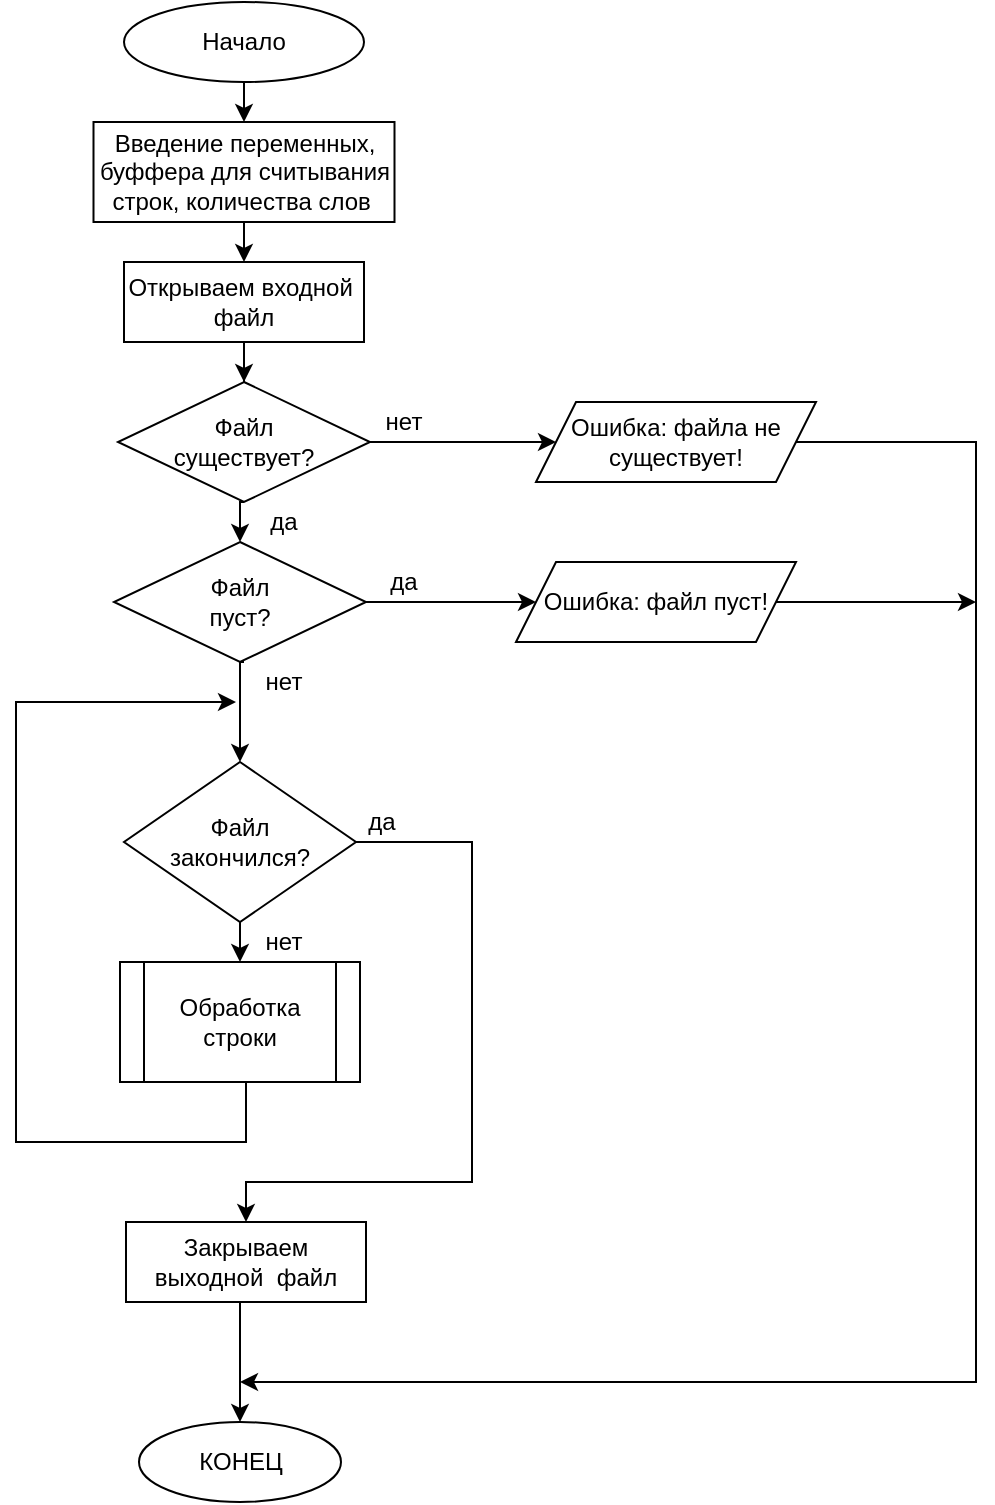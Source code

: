 <mxfile version="14.1.8" type="device" pages="2"><diagram name="main" id="TojQrIXp3vRV5lFjlUGr"><mxGraphModel dx="1086" dy="806" grid="1" gridSize="10" guides="1" tooltips="1" connect="1" arrows="1" fold="1" page="1" pageScale="1" pageWidth="827" pageHeight="1169" math="0" shadow="0"><root><mxCell id="gj3c511Pk65lwdwy2Vqb-0"/><mxCell id="gj3c511Pk65lwdwy2Vqb-1" parent="gj3c511Pk65lwdwy2Vqb-0"/><mxCell id="gj3c511Pk65lwdwy2Vqb-2" value="" style="edgeStyle=orthogonalEdgeStyle;rounded=0;orthogonalLoop=1;jettySize=auto;html=1;" parent="gj3c511Pk65lwdwy2Vqb-1" source="gj3c511Pk65lwdwy2Vqb-3" target="gj3c511Pk65lwdwy2Vqb-5" edge="1"><mxGeometry relative="1" as="geometry"/></mxCell><mxCell id="gj3c511Pk65lwdwy2Vqb-3" value="Начало" style="ellipse;whiteSpace=wrap;html=1;" parent="gj3c511Pk65lwdwy2Vqb-1" vertex="1"><mxGeometry x="314.0" y="10.0" width="120" height="40" as="geometry"/></mxCell><mxCell id="AyFr05b_wME7yi1VGldg-0" style="edgeStyle=orthogonalEdgeStyle;rounded=0;orthogonalLoop=1;jettySize=auto;html=1;exitX=0.5;exitY=1;exitDx=0;exitDy=0;entryX=0.5;entryY=0;entryDx=0;entryDy=0;" parent="gj3c511Pk65lwdwy2Vqb-1" source="gj3c511Pk65lwdwy2Vqb-5" target="gj3c511Pk65lwdwy2Vqb-25" edge="1"><mxGeometry relative="1" as="geometry"/></mxCell><mxCell id="gj3c511Pk65lwdwy2Vqb-5" value="Введение переменных, буффера для считывания строк, количества слов&amp;nbsp;" style="whiteSpace=wrap;html=1;" parent="gj3c511Pk65lwdwy2Vqb-1" vertex="1"><mxGeometry x="298.75" y="70" width="150.5" height="50" as="geometry"/></mxCell><mxCell id="AyFr05b_wME7yi1VGldg-13" style="edgeStyle=orthogonalEdgeStyle;rounded=0;orthogonalLoop=1;jettySize=auto;html=1;exitX=0.5;exitY=1;exitDx=0;exitDy=0;" parent="gj3c511Pk65lwdwy2Vqb-1" source="gj3c511Pk65lwdwy2Vqb-25" target="AyFr05b_wME7yi1VGldg-2" edge="1"><mxGeometry relative="1" as="geometry"/></mxCell><mxCell id="gj3c511Pk65lwdwy2Vqb-25" value="&lt;span style=&quot;background-color: rgb(255 , 255 , 255)&quot;&gt;&lt;span style=&quot;color: rgb(0 , 0 , 0) ; font-family: &amp;#34;helvetica&amp;#34; ; font-size: 12px ; font-style: normal ; font-weight: 400 ; letter-spacing: normal ; text-align: center ; text-indent: 0px ; text-transform: none ; word-spacing: 0px ; display: inline ; float: none&quot;&gt;Открываем входной&amp;nbsp; файл&lt;/span&gt;&lt;br&gt;&lt;/span&gt;" style="rounded=0;whiteSpace=wrap;html=1;" parent="gj3c511Pk65lwdwy2Vqb-1" vertex="1"><mxGeometry x="314" y="140" width="120" height="40" as="geometry"/></mxCell><mxCell id="AyFr05b_wME7yi1VGldg-9" style="edgeStyle=orthogonalEdgeStyle;rounded=0;orthogonalLoop=1;jettySize=auto;html=1;exitX=1;exitY=0.5;exitDx=0;exitDy=0;" parent="gj3c511Pk65lwdwy2Vqb-1" source="AyFr05b_wME7yi1VGldg-2" target="AyFr05b_wME7yi1VGldg-3" edge="1"><mxGeometry relative="1" as="geometry"/></mxCell><mxCell id="AyFr05b_wME7yi1VGldg-14" style="edgeStyle=orthogonalEdgeStyle;rounded=0;orthogonalLoop=1;jettySize=auto;html=1;exitX=0.5;exitY=1;exitDx=0;exitDy=0;entryX=0.5;entryY=0;entryDx=0;entryDy=0;" parent="gj3c511Pk65lwdwy2Vqb-1" source="AyFr05b_wME7yi1VGldg-2" target="AyFr05b_wME7yi1VGldg-5" edge="1"><mxGeometry relative="1" as="geometry"/></mxCell><mxCell id="AyFr05b_wME7yi1VGldg-2" value="Файл &lt;br&gt;существует?" style="rhombus;whiteSpace=wrap;html=1;" parent="gj3c511Pk65lwdwy2Vqb-1" vertex="1"><mxGeometry x="311" y="200" width="126" height="60" as="geometry"/></mxCell><mxCell id="AyFr05b_wME7yi1VGldg-28" style="edgeStyle=orthogonalEdgeStyle;rounded=0;orthogonalLoop=1;jettySize=auto;html=1;exitX=1;exitY=0.5;exitDx=0;exitDy=0;" parent="gj3c511Pk65lwdwy2Vqb-1" source="AyFr05b_wME7yi1VGldg-3" edge="1"><mxGeometry relative="1" as="geometry"><Array as="points"><mxPoint x="740" y="230"/><mxPoint x="740" y="700"/></Array><mxPoint x="372" y="700" as="targetPoint"/></mxGeometry></mxCell><mxCell id="AyFr05b_wME7yi1VGldg-3" value="Ошибка: файла не существует!" style="shape=parallelogram;perimeter=parallelogramPerimeter;whiteSpace=wrap;html=1;fixedSize=1;" parent="gj3c511Pk65lwdwy2Vqb-1" vertex="1"><mxGeometry x="520" y="210" width="140" height="40" as="geometry"/></mxCell><mxCell id="AyFr05b_wME7yi1VGldg-7" style="edgeStyle=orthogonalEdgeStyle;rounded=0;orthogonalLoop=1;jettySize=auto;html=1;exitX=1;exitY=0.5;exitDx=0;exitDy=0;entryX=0;entryY=0.5;entryDx=0;entryDy=0;" parent="gj3c511Pk65lwdwy2Vqb-1" source="AyFr05b_wME7yi1VGldg-5" target="AyFr05b_wME7yi1VGldg-6" edge="1"><mxGeometry relative="1" as="geometry"/></mxCell><mxCell id="AyFr05b_wME7yi1VGldg-5" value="Файл &lt;br&gt;пуст?" style="rhombus;whiteSpace=wrap;html=1;" parent="gj3c511Pk65lwdwy2Vqb-1" vertex="1"><mxGeometry x="309" y="280" width="126" height="60" as="geometry"/></mxCell><mxCell id="AyFr05b_wME7yi1VGldg-6" value="Ошибка: файл пуст!" style="shape=parallelogram;perimeter=parallelogramPerimeter;whiteSpace=wrap;html=1;fixedSize=1;" parent="gj3c511Pk65lwdwy2Vqb-1" vertex="1"><mxGeometry x="510" y="290" width="140" height="40" as="geometry"/></mxCell><mxCell id="AyFr05b_wME7yi1VGldg-8" value="да" style="text;html=1;strokeColor=none;fillColor=none;align=center;verticalAlign=middle;whiteSpace=wrap;rounded=0;" parent="gj3c511Pk65lwdwy2Vqb-1" vertex="1"><mxGeometry x="434" y="290" width="40" height="20" as="geometry"/></mxCell><mxCell id="AyFr05b_wME7yi1VGldg-12" value="нет" style="text;html=1;strokeColor=none;fillColor=none;align=center;verticalAlign=middle;whiteSpace=wrap;rounded=0;" parent="gj3c511Pk65lwdwy2Vqb-1" vertex="1"><mxGeometry x="434" y="210" width="40" height="20" as="geometry"/></mxCell><mxCell id="AyFr05b_wME7yi1VGldg-18" style="edgeStyle=orthogonalEdgeStyle;rounded=0;orthogonalLoop=1;jettySize=auto;html=1;exitX=0.5;exitY=1;exitDx=0;exitDy=0;entryX=0.5;entryY=0;entryDx=0;entryDy=0;" parent="gj3c511Pk65lwdwy2Vqb-1" source="AyFr05b_wME7yi1VGldg-16" target="AyFr05b_wME7yi1VGldg-17" edge="1"><mxGeometry relative="1" as="geometry"><Array as="points"><mxPoint x="372" y="660"/></Array></mxGeometry></mxCell><mxCell id="AyFr05b_wME7yi1VGldg-16" value="&lt;span style=&quot;background-color: rgb(255 , 255 , 255)&quot;&gt;&lt;span style=&quot;color: rgb(0 , 0 , 0) ; font-family: &amp;#34;helvetica&amp;#34; ; font-size: 12px ; font-style: normal ; font-weight: 400 ; letter-spacing: normal ; text-align: center ; text-indent: 0px ; text-transform: none ; word-spacing: 0px ; display: inline ; float: none&quot;&gt;Закрываем выходной&amp;nbsp; файл&lt;/span&gt;&lt;br&gt;&lt;/span&gt;" style="rounded=0;whiteSpace=wrap;html=1;" parent="gj3c511Pk65lwdwy2Vqb-1" vertex="1"><mxGeometry x="315" y="620" width="120" height="40" as="geometry"/></mxCell><mxCell id="AyFr05b_wME7yi1VGldg-17" value="КОНЕЦ" style="ellipse;whiteSpace=wrap;html=1;" parent="gj3c511Pk65lwdwy2Vqb-1" vertex="1"><mxGeometry x="321.5" y="720" width="101" height="40" as="geometry"/></mxCell><mxCell id="AyFr05b_wME7yi1VGldg-43" style="edgeStyle=orthogonalEdgeStyle;rounded=0;orthogonalLoop=1;jettySize=auto;html=1;exitX=0;exitY=0;exitDx=0;exitDy=0;entryX=0.5;entryY=0;entryDx=0;entryDy=0;" parent="gj3c511Pk65lwdwy2Vqb-1" source="AyFr05b_wME7yi1VGldg-30" target="AyFr05b_wME7yi1VGldg-23" edge="1"><mxGeometry relative="1" as="geometry"><mxPoint x="372" y="450" as="sourcePoint"/><Array as="points"><mxPoint x="372" y="340"/></Array></mxGeometry></mxCell><mxCell id="AyFr05b_wME7yi1VGldg-24" style="edgeStyle=orthogonalEdgeStyle;rounded=0;orthogonalLoop=1;jettySize=auto;html=1;exitX=1;exitY=0.5;exitDx=0;exitDy=0;" parent="gj3c511Pk65lwdwy2Vqb-1" source="AyFr05b_wME7yi1VGldg-23" target="AyFr05b_wME7yi1VGldg-16" edge="1"><mxGeometry relative="1" as="geometry"><Array as="points"><mxPoint x="488" y="430"/><mxPoint x="488" y="600"/><mxPoint x="375" y="600"/></Array></mxGeometry></mxCell><mxCell id="AyFr05b_wME7yi1VGldg-32" style="edgeStyle=orthogonalEdgeStyle;rounded=0;orthogonalLoop=1;jettySize=auto;html=1;exitX=0.5;exitY=1;exitDx=0;exitDy=0;entryX=0.5;entryY=0;entryDx=0;entryDy=0;" parent="gj3c511Pk65lwdwy2Vqb-1" source="AyFr05b_wME7yi1VGldg-23" target="AyFr05b_wME7yi1VGldg-31" edge="1"><mxGeometry relative="1" as="geometry"/></mxCell><mxCell id="AyFr05b_wME7yi1VGldg-23" value="Файл &lt;br&gt;закончился?" style="rhombus;whiteSpace=wrap;html=1;" parent="gj3c511Pk65lwdwy2Vqb-1" vertex="1"><mxGeometry x="314" y="390" width="116" height="80" as="geometry"/></mxCell><mxCell id="AyFr05b_wME7yi1VGldg-25" value="да" style="text;html=1;strokeColor=none;fillColor=none;align=center;verticalAlign=middle;whiteSpace=wrap;rounded=0;" parent="gj3c511Pk65lwdwy2Vqb-1" vertex="1"><mxGeometry x="422.5" y="410" width="40" height="20" as="geometry"/></mxCell><mxCell id="AyFr05b_wME7yi1VGldg-29" value="да" style="text;html=1;strokeColor=none;fillColor=none;align=center;verticalAlign=middle;whiteSpace=wrap;rounded=0;" parent="gj3c511Pk65lwdwy2Vqb-1" vertex="1"><mxGeometry x="374" y="260" width="40" height="20" as="geometry"/></mxCell><mxCell id="AyFr05b_wME7yi1VGldg-30" value="нет" style="text;html=1;strokeColor=none;fillColor=none;align=center;verticalAlign=middle;whiteSpace=wrap;rounded=0;" parent="gj3c511Pk65lwdwy2Vqb-1" vertex="1"><mxGeometry x="374" y="340" width="40" height="20" as="geometry"/></mxCell><mxCell id="AyFr05b_wME7yi1VGldg-45" style="edgeStyle=orthogonalEdgeStyle;rounded=0;orthogonalLoop=1;jettySize=auto;html=1;exitX=0.5;exitY=1;exitDx=0;exitDy=0;" parent="gj3c511Pk65lwdwy2Vqb-1" source="AyFr05b_wME7yi1VGldg-31" edge="1"><mxGeometry relative="1" as="geometry"><mxPoint x="370" y="360.0" as="targetPoint"/><Array as="points"><mxPoint x="375" y="550"/><mxPoint x="375" y="580"/><mxPoint x="260" y="580"/><mxPoint x="260" y="360"/></Array></mxGeometry></mxCell><mxCell id="AyFr05b_wME7yi1VGldg-31" value="Обработка строки" style="shape=process;whiteSpace=wrap;html=1;backgroundOutline=1;" parent="gj3c511Pk65lwdwy2Vqb-1" vertex="1"><mxGeometry x="312" y="490" width="120" height="60" as="geometry"/></mxCell><mxCell id="AyFr05b_wME7yi1VGldg-46" value="нет" style="text;html=1;strokeColor=none;fillColor=none;align=center;verticalAlign=middle;whiteSpace=wrap;rounded=0;" parent="gj3c511Pk65lwdwy2Vqb-1" vertex="1"><mxGeometry x="374" y="470" width="40" height="20" as="geometry"/></mxCell><mxCell id="m4s1JOgLhNIgDx1NjRPS-1" value="" style="endArrow=classic;html=1;exitX=1;exitY=0.5;exitDx=0;exitDy=0;" parent="gj3c511Pk65lwdwy2Vqb-1" source="AyFr05b_wME7yi1VGldg-6" edge="1"><mxGeometry width="50" height="50" relative="1" as="geometry"><mxPoint x="640" y="410" as="sourcePoint"/><mxPoint x="740" y="310" as="targetPoint"/></mxGeometry></mxCell></root></mxGraphModel></diagram><diagram id="cHCL5QCw_2aiqQ0FTY4S" name="NewTreatmentString"><mxGraphModel dx="1673" dy="967" grid="1" gridSize="10" guides="1" tooltips="1" connect="1" arrows="1" fold="1" page="1" pageScale="1" pageWidth="827" pageHeight="1169" math="0" shadow="0"><root><mxCell id="ZlcZ-FUN9RJmwU1JFqFg-0"/><mxCell id="ZlcZ-FUN9RJmwU1JFqFg-1" parent="ZlcZ-FUN9RJmwU1JFqFg-0"/><mxCell id="466UEfvl7Um3sBjPy9mq-4" style="edgeStyle=orthogonalEdgeStyle;rounded=0;orthogonalLoop=1;jettySize=auto;html=1;exitX=0.5;exitY=1;exitDx=0;exitDy=0;entryX=0.5;entryY=0;entryDx=0;entryDy=0;" parent="ZlcZ-FUN9RJmwU1JFqFg-1" source="466UEfvl7Um3sBjPy9mq-0" target="466UEfvl7Um3sBjPy9mq-3" edge="1"><mxGeometry relative="1" as="geometry"/></mxCell><mxCell id="466UEfvl7Um3sBjPy9mq-0" value="Открываем выходной поток" style="rounded=0;whiteSpace=wrap;html=1;" parent="ZlcZ-FUN9RJmwU1JFqFg-1" vertex="1"><mxGeometry x="354.0" y="64.0" width="120" height="40" as="geometry"/></mxCell><mxCell id="466UEfvl7Um3sBjPy9mq-1" style="edgeStyle=orthogonalEdgeStyle;rounded=0;orthogonalLoop=1;jettySize=auto;html=1;exitX=0.5;exitY=1;exitDx=0;exitDy=0;entryX=0.5;entryY=0;entryDx=0;entryDy=0;" parent="ZlcZ-FUN9RJmwU1JFqFg-1" source="466UEfvl7Um3sBjPy9mq-2" target="466UEfvl7Um3sBjPy9mq-0" edge="1"><mxGeometry relative="1" as="geometry"><mxPoint x="414.0" y="104.0" as="sourcePoint"/></mxGeometry></mxCell><mxCell id="466UEfvl7Um3sBjPy9mq-2" value="НАЧАЛО" style="ellipse;whiteSpace=wrap;html=1;" parent="ZlcZ-FUN9RJmwU1JFqFg-1" vertex="1"><mxGeometry x="354.0" y="14.0" width="120" height="30" as="geometry"/></mxCell><mxCell id="466UEfvl7Um3sBjPy9mq-7" style="edgeStyle=orthogonalEdgeStyle;rounded=0;orthogonalLoop=1;jettySize=auto;html=1;exitX=0.5;exitY=1;exitDx=0;exitDy=0;entryX=0.5;entryY=0;entryDx=0;entryDy=0;" parent="ZlcZ-FUN9RJmwU1JFqFg-1" source="466UEfvl7Um3sBjPy9mq-3" target="466UEfvl7Um3sBjPy9mq-6" edge="1"><mxGeometry relative="1" as="geometry"/></mxCell><mxCell id="466UEfvl7Um3sBjPy9mq-3" value="Объявление разделителей лексем, буферной строки для лексем, флага записи пробела" style="rounded=0;whiteSpace=wrap;html=1;" parent="ZlcZ-FUN9RJmwU1JFqFg-1" vertex="1"><mxGeometry x="334" y="130" width="160" height="60" as="geometry"/></mxCell><mxCell id="466UEfvl7Um3sBjPy9mq-9" style="edgeStyle=orthogonalEdgeStyle;rounded=0;orthogonalLoop=1;jettySize=auto;html=1;exitX=0.5;exitY=1;exitDx=0;exitDy=0;entryX=0.5;entryY=0;entryDx=0;entryDy=0;" parent="ZlcZ-FUN9RJmwU1JFqFg-1" source="466UEfvl7Um3sBjPy9mq-6" target="466UEfvl7Um3sBjPy9mq-8" edge="1"><mxGeometry relative="1" as="geometry"/></mxCell><mxCell id="466UEfvl7Um3sBjPy9mq-6" value="Выделяем первое слово" style="shape=process;whiteSpace=wrap;html=1;backgroundOutline=1;" parent="ZlcZ-FUN9RJmwU1JFqFg-1" vertex="1"><mxGeometry x="348" y="210" width="126" height="60" as="geometry"/></mxCell><mxCell id="9QTL5471yRviNj4kvOCb-42" style="edgeStyle=orthogonalEdgeStyle;rounded=0;orthogonalLoop=1;jettySize=auto;html=1;exitX=0.5;exitY=1;exitDx=0;exitDy=0;strokeColor=#000000;" parent="ZlcZ-FUN9RJmwU1JFqFg-1" source="466UEfvl7Um3sBjPy9mq-8" target="466UEfvl7Um3sBjPy9mq-10" edge="1"><mxGeometry relative="1" as="geometry"/></mxCell><mxCell id="9QTL5471yRviNj4kvOCb-45" style="edgeStyle=orthogonalEdgeStyle;rounded=0;orthogonalLoop=1;jettySize=auto;html=1;exitX=1;exitY=0.5;exitDx=0;exitDy=0;entryX=0;entryY=0.5;entryDx=0;entryDy=0;strokeColor=#000000;" parent="ZlcZ-FUN9RJmwU1JFqFg-1" source="466UEfvl7Um3sBjPy9mq-8" target="9QTL5471yRviNj4kvOCb-44" edge="1"><mxGeometry relative="1" as="geometry"/></mxCell><mxCell id="466UEfvl7Um3sBjPy9mq-8" value="Еще слова существуют?" style="rhombus;whiteSpace=wrap;html=1;" parent="ZlcZ-FUN9RJmwU1JFqFg-1" vertex="1"><mxGeometry x="358" y="290" width="106" height="100" as="geometry"/></mxCell><mxCell id="9QTL5471yRviNj4kvOCb-2" style="edgeStyle=orthogonalEdgeStyle;rounded=0;orthogonalLoop=1;jettySize=auto;html=1;exitX=1;exitY=0.5;exitDx=0;exitDy=0;entryX=0.5;entryY=0;entryDx=0;entryDy=0;" parent="ZlcZ-FUN9RJmwU1JFqFg-1" source="466UEfvl7Um3sBjPy9mq-10" target="9QTL5471yRviNj4kvOCb-0" edge="1"><mxGeometry relative="1" as="geometry"/></mxCell><mxCell id="9QTL5471yRviNj4kvOCb-3" style="edgeStyle=orthogonalEdgeStyle;rounded=0;orthogonalLoop=1;jettySize=auto;html=1;exitX=0;exitY=0.5;exitDx=0;exitDy=0;entryX=0.5;entryY=0;entryDx=0;entryDy=0;" parent="ZlcZ-FUN9RJmwU1JFqFg-1" source="466UEfvl7Um3sBjPy9mq-10" target="466UEfvl7Um3sBjPy9mq-12" edge="1"><mxGeometry relative="1" as="geometry"/></mxCell><mxCell id="466UEfvl7Um3sBjPy9mq-10" value="Слово по &lt;br&gt;порядку &lt;br&gt;четное?" style="rhombus;whiteSpace=wrap;html=1;" parent="ZlcZ-FUN9RJmwU1JFqFg-1" vertex="1"><mxGeometry x="356.5" y="410" width="109" height="80" as="geometry"/></mxCell><mxCell id="9QTL5471yRviNj4kvOCb-35" style="edgeStyle=orthogonalEdgeStyle;rounded=0;orthogonalLoop=1;jettySize=auto;html=1;exitX=1;exitY=0.5;exitDx=0;exitDy=0;strokeColor=#FF0000;" parent="ZlcZ-FUN9RJmwU1JFqFg-1" source="466UEfvl7Um3sBjPy9mq-12" edge="1"><mxGeometry relative="1" as="geometry"><mxPoint x="373" y="650" as="targetPoint"/></mxGeometry></mxCell><mxCell id="466UEfvl7Um3sBjPy9mq-12" value="Записываем слово в выходной файл" style="shape=parallelogram;perimeter=parallelogramPerimeter;whiteSpace=wrap;html=1;fixedSize=1;" parent="ZlcZ-FUN9RJmwU1JFqFg-1" vertex="1"><mxGeometry x="110" y="620" width="150" height="60" as="geometry"/></mxCell><mxCell id="9QTL5471yRviNj4kvOCb-14" style="edgeStyle=orthogonalEdgeStyle;rounded=0;orthogonalLoop=1;jettySize=auto;html=1;exitX=0.5;exitY=1;exitDx=0;exitDy=0;" parent="ZlcZ-FUN9RJmwU1JFqFg-1" source="9QTL5471yRviNj4kvOCb-0" target="9QTL5471yRviNj4kvOCb-5" edge="1"><mxGeometry relative="1" as="geometry"/></mxCell><mxCell id="9QTL5471yRviNj4kvOCb-20" style="edgeStyle=orthogonalEdgeStyle;rounded=0;orthogonalLoop=1;jettySize=auto;html=1;exitX=1;exitY=0.5;exitDx=0;exitDy=0;entryX=0.5;entryY=0;entryDx=0;entryDy=0;" parent="ZlcZ-FUN9RJmwU1JFqFg-1" source="9QTL5471yRviNj4kvOCb-0" target="9QTL5471yRviNj4kvOCb-19" edge="1"><mxGeometry relative="1" as="geometry"><Array as="points"><mxPoint x="373" y="525"/></Array></mxGeometry></mxCell><mxCell id="9QTL5471yRviNj4kvOCb-0" value="Первая&lt;br&gt;&amp;nbsp;буква слова нижнего регистра?" style="rhombus;whiteSpace=wrap;html=1;" parent="ZlcZ-FUN9RJmwU1JFqFg-1" vertex="1"><mxGeometry x="520" y="480" width="130" height="90" as="geometry"/></mxCell><mxCell id="9QTL5471yRviNj4kvOCb-10" style="edgeStyle=orthogonalEdgeStyle;rounded=0;orthogonalLoop=1;jettySize=auto;html=1;exitX=0.5;exitY=1;exitDx=0;exitDy=0;" parent="ZlcZ-FUN9RJmwU1JFqFg-1" source="9QTL5471yRviNj4kvOCb-5" target="9QTL5471yRviNj4kvOCb-8" edge="1"><mxGeometry relative="1" as="geometry"/></mxCell><mxCell id="9QTL5471yRviNj4kvOCb-34" style="edgeStyle=orthogonalEdgeStyle;rounded=0;orthogonalLoop=1;jettySize=auto;html=1;exitX=0;exitY=0.5;exitDx=0;exitDy=0;strokeColor=#FF0000;" parent="ZlcZ-FUN9RJmwU1JFqFg-1" source="9QTL5471yRviNj4kvOCb-5" edge="1"><mxGeometry relative="1" as="geometry"><mxPoint x="373" y="650" as="targetPoint"/></mxGeometry></mxCell><mxCell id="9QTL5471yRviNj4kvOCb-5" value="Строка закончилась?" style="rhombus;whiteSpace=wrap;html=1;" parent="ZlcZ-FUN9RJmwU1JFqFg-1" vertex="1"><mxGeometry x="525" y="610" width="120" height="80" as="geometry"/></mxCell><mxCell id="9QTL5471yRviNj4kvOCb-13" style="edgeStyle=orthogonalEdgeStyle;rounded=0;orthogonalLoop=1;jettySize=auto;html=1;exitX=0.5;exitY=1;exitDx=0;exitDy=0;entryX=0.5;entryY=0;entryDx=0;entryDy=0;" parent="ZlcZ-FUN9RJmwU1JFqFg-1" source="9QTL5471yRviNj4kvOCb-8" target="9QTL5471yRviNj4kvOCb-12" edge="1"><mxGeometry relative="1" as="geometry"/></mxCell><mxCell id="9QTL5471yRviNj4kvOCb-8" value="Меняем регистр буквы" style="rounded=0;whiteSpace=wrap;html=1;" parent="ZlcZ-FUN9RJmwU1JFqFg-1" vertex="1"><mxGeometry x="525" y="710" width="120" height="40" as="geometry"/></mxCell><mxCell id="9QTL5471yRviNj4kvOCb-11" value="нет" style="text;html=1;strokeColor=none;fillColor=none;align=center;verticalAlign=middle;whiteSpace=wrap;rounded=0;" parent="ZlcZ-FUN9RJmwU1JFqFg-1" vertex="1"><mxGeometry x="590" y="680" width="40" height="20" as="geometry"/></mxCell><mxCell id="9QTL5471yRviNj4kvOCb-15" style="edgeStyle=orthogonalEdgeStyle;rounded=0;orthogonalLoop=1;jettySize=auto;html=1;exitX=0.5;exitY=1;exitDx=0;exitDy=0;" parent="ZlcZ-FUN9RJmwU1JFqFg-1" source="9QTL5471yRviNj4kvOCb-12" edge="1"><mxGeometry relative="1" as="geometry"><mxPoint x="585.588" y="580" as="targetPoint"/><Array as="points"><mxPoint x="585" y="870"/><mxPoint x="710" y="870"/><mxPoint x="710" y="580"/></Array></mxGeometry></mxCell><mxCell id="9QTL5471yRviNj4kvOCb-12" value="Записываем &lt;br&gt;букву в &lt;br&gt;выходной файл" style="shape=parallelogram;perimeter=parallelogramPerimeter;whiteSpace=wrap;html=1;fixedSize=1;" parent="ZlcZ-FUN9RJmwU1JFqFg-1" vertex="1"><mxGeometry x="525" y="770" width="120" height="60" as="geometry"/></mxCell><mxCell id="9QTL5471yRviNj4kvOCb-16" value="да" style="text;html=1;strokeColor=none;fillColor=none;align=center;verticalAlign=middle;whiteSpace=wrap;rounded=0;" parent="ZlcZ-FUN9RJmwU1JFqFg-1" vertex="1"><mxGeometry x="590" y="575" width="40" height="20" as="geometry"/></mxCell><mxCell id="9QTL5471yRviNj4kvOCb-17" value="нет" style="text;html=1;strokeColor=none;fillColor=none;align=center;verticalAlign=middle;whiteSpace=wrap;rounded=0;" parent="ZlcZ-FUN9RJmwU1JFqFg-1" vertex="1"><mxGeometry x="466" y="430" width="40" height="20" as="geometry"/></mxCell><mxCell id="9QTL5471yRviNj4kvOCb-18" value="да" style="text;html=1;strokeColor=none;fillColor=none;align=center;verticalAlign=middle;whiteSpace=wrap;rounded=0;" parent="ZlcZ-FUN9RJmwU1JFqFg-1" vertex="1"><mxGeometry x="308" y="430" width="40" height="20" as="geometry"/></mxCell><mxCell id="9QTL5471yRviNj4kvOCb-26" style="edgeStyle=orthogonalEdgeStyle;rounded=0;orthogonalLoop=1;jettySize=auto;html=1;exitX=0.5;exitY=1;exitDx=0;exitDy=0;strokeColor=#FF0000;" parent="ZlcZ-FUN9RJmwU1JFqFg-1" source="9QTL5471yRviNj4kvOCb-19" target="9QTL5471yRviNj4kvOCb-24" edge="1"><mxGeometry relative="1" as="geometry"/></mxCell><mxCell id="9QTL5471yRviNj4kvOCb-19" value="Опускаем флаг, отвечающий за запись пробела после слова" style="rounded=0;whiteSpace=wrap;html=1;" parent="ZlcZ-FUN9RJmwU1JFqFg-1" vertex="1"><mxGeometry x="313" y="550" width="120" height="60" as="geometry"/></mxCell><mxCell id="9QTL5471yRviNj4kvOCb-21" value="нет" style="text;html=1;strokeColor=none;fillColor=none;align=center;verticalAlign=middle;whiteSpace=wrap;rounded=0;" parent="ZlcZ-FUN9RJmwU1JFqFg-1" vertex="1"><mxGeometry x="480" y="500" width="40" height="20" as="geometry"/></mxCell><mxCell id="9QTL5471yRviNj4kvOCb-36" style="edgeStyle=orthogonalEdgeStyle;rounded=0;orthogonalLoop=1;jettySize=auto;html=1;exitX=0.5;exitY=1;exitDx=0;exitDy=0;entryX=0.5;entryY=0;entryDx=0;entryDy=0;" parent="ZlcZ-FUN9RJmwU1JFqFg-1" source="9QTL5471yRviNj4kvOCb-24" target="9QTL5471yRviNj4kvOCb-29" edge="1"><mxGeometry relative="1" as="geometry"/></mxCell><mxCell id="9QTL5471yRviNj4kvOCb-24" value="Выделяем еще одну лексему" style="shape=process;whiteSpace=wrap;html=1;backgroundOutline=1;" parent="ZlcZ-FUN9RJmwU1JFqFg-1" vertex="1"><mxGeometry x="313" y="710" width="120" height="60" as="geometry"/></mxCell><mxCell id="9QTL5471yRviNj4kvOCb-27" value="да" style="text;html=1;strokeColor=none;fillColor=none;align=center;verticalAlign=middle;whiteSpace=wrap;rounded=0;" parent="ZlcZ-FUN9RJmwU1JFqFg-1" vertex="1"><mxGeometry x="480" y="620" width="40" height="20" as="geometry"/></mxCell><mxCell id="9QTL5471yRviNj4kvOCb-39" style="edgeStyle=orthogonalEdgeStyle;rounded=0;orthogonalLoop=1;jettySize=auto;html=1;exitX=0.5;exitY=1;exitDx=0;exitDy=0;entryX=0.5;entryY=0;entryDx=0;entryDy=0;strokeColor=#000000;" parent="ZlcZ-FUN9RJmwU1JFqFg-1" source="9QTL5471yRviNj4kvOCb-29" target="9QTL5471yRviNj4kvOCb-38" edge="1"><mxGeometry relative="1" as="geometry"/></mxCell><mxCell id="3bgpR6Wle55C0SqGL4as-0" style="edgeStyle=orthogonalEdgeStyle;rounded=0;orthogonalLoop=1;jettySize=auto;html=1;exitX=0;exitY=0.5;exitDx=0;exitDy=0;" edge="1" parent="ZlcZ-FUN9RJmwU1JFqFg-1" source="9QTL5471yRviNj4kvOCb-29"><mxGeometry relative="1" as="geometry"><mxPoint x="370" y="1030" as="targetPoint"/><Array as="points"><mxPoint x="240" y="865"/><mxPoint x="240" y="1030"/></Array></mxGeometry></mxCell><mxCell id="9QTL5471yRviNj4kvOCb-29" value="Флаг&lt;br&gt;&amp;nbsp;отвечающий за запись &lt;br&gt;пробела поднят? &lt;br&gt;&lt;b&gt;И&lt;br&gt;&amp;nbsp; &lt;/b&gt;Это не последняя &lt;br&gt;лексема?" style="rhombus;whiteSpace=wrap;html=1;" parent="ZlcZ-FUN9RJmwU1JFqFg-1" vertex="1"><mxGeometry x="272" y="800" width="202" height="130" as="geometry"/></mxCell><mxCell id="9QTL5471yRviNj4kvOCb-41" style="edgeStyle=orthogonalEdgeStyle;rounded=0;orthogonalLoop=1;jettySize=auto;html=1;exitX=0.5;exitY=1;exitDx=0;exitDy=0;entryX=0.5;entryY=0;entryDx=0;entryDy=0;strokeColor=#000000;" parent="ZlcZ-FUN9RJmwU1JFqFg-1" source="9QTL5471yRviNj4kvOCb-38" target="9QTL5471yRviNj4kvOCb-40" edge="1"><mxGeometry relative="1" as="geometry"><Array as="points"><mxPoint x="368" y="1010"/></Array></mxGeometry></mxCell><mxCell id="9QTL5471yRviNj4kvOCb-38" value="Записываем пробел в выходной файл" style="shape=parallelogram;perimeter=parallelogramPerimeter;whiteSpace=wrap;html=1;fixedSize=1;" parent="ZlcZ-FUN9RJmwU1JFqFg-1" vertex="1"><mxGeometry x="295" y="950" width="156" height="60" as="geometry"/></mxCell><mxCell id="9QTL5471yRviNj4kvOCb-47" style="edgeStyle=orthogonalEdgeStyle;rounded=0;orthogonalLoop=1;jettySize=auto;html=1;exitX=0.5;exitY=1;exitDx=0;exitDy=0;strokeColor=#000000;" parent="ZlcZ-FUN9RJmwU1JFqFg-1" source="9QTL5471yRviNj4kvOCb-40" edge="1"><mxGeometry relative="1" as="geometry"><mxPoint x="410" y="280" as="targetPoint"/><Array as="points"><mxPoint x="373" y="1110"/><mxPoint x="40" y="1110"/><mxPoint x="40" y="280"/></Array></mxGeometry></mxCell><mxCell id="9QTL5471yRviNj4kvOCb-40" value="Поднимаем флаг" style="rounded=0;whiteSpace=wrap;html=1;" parent="ZlcZ-FUN9RJmwU1JFqFg-1" vertex="1"><mxGeometry x="308" y="1050" width="120" height="40" as="geometry"/></mxCell><mxCell id="9QTL5471yRviNj4kvOCb-43" value="да" style="text;html=1;strokeColor=none;fillColor=none;align=center;verticalAlign=middle;whiteSpace=wrap;rounded=0;" parent="ZlcZ-FUN9RJmwU1JFqFg-1" vertex="1"><mxGeometry x="414" y="390" width="40" height="20" as="geometry"/></mxCell><mxCell id="9QTL5471yRviNj4kvOCb-44" value="КОНЕЦ" style="ellipse;whiteSpace=wrap;html=1;" parent="ZlcZ-FUN9RJmwU1JFqFg-1" vertex="1"><mxGeometry x="540" y="320" width="120" height="40" as="geometry"/></mxCell><mxCell id="9QTL5471yRviNj4kvOCb-46" value="нет" style="text;html=1;strokeColor=none;fillColor=none;align=center;verticalAlign=middle;whiteSpace=wrap;rounded=0;" parent="ZlcZ-FUN9RJmwU1JFqFg-1" vertex="1"><mxGeometry x="466" y="320" width="40" height="20" as="geometry"/></mxCell><mxCell id="9QTL5471yRviNj4kvOCb-48" value="да" style="text;html=1;strokeColor=none;fillColor=none;align=center;verticalAlign=middle;whiteSpace=wrap;rounded=0;" parent="ZlcZ-FUN9RJmwU1JFqFg-1" vertex="1"><mxGeometry x="385" y="930" width="40" height="20" as="geometry"/></mxCell><mxCell id="9QTL5471yRviNj4kvOCb-50" value="нет" style="text;html=1;strokeColor=none;fillColor=none;align=center;verticalAlign=middle;whiteSpace=wrap;rounded=0;" parent="ZlcZ-FUN9RJmwU1JFqFg-1" vertex="1"><mxGeometry x="232" y="840" width="40" height="20" as="geometry"/></mxCell><mxCell id="pY9KTV1L2WqzsOVLZLRb-0" value="&lt;pre style=&quot;color: rgb(169 , 183 , 198) ; font-family: &amp;#34;jetbrains mono&amp;#34; , monospace ; font-size: 14px&quot;&gt;&lt;span style=&quot;background-color: rgb(255 , 255 , 255)&quot;&gt;&lt;b&gt;&lt;span style=&quot;color: rgb(204 , 120 , 50)&quot;&gt;void &lt;/span&gt;&lt;span style=&quot;color: rgb(255 , 198 , 109)&quot;&gt;TreatmentString&lt;/span&gt;&lt;/b&gt;&lt;/span&gt;&lt;/pre&gt;&lt;pre style=&quot;color: rgb(169 , 183 , 198) ; font-family: &amp;#34;jetbrains mono&amp;#34; , monospace ; font-size: 14px&quot;&gt;&lt;span style=&quot;background-color: rgb(255 , 255 , 255)&quot;&gt;&lt;b&gt;(&lt;span style=&quot;color: rgb(204 , 120 , 50)&quot;&gt;char &lt;/span&gt;*str&lt;span style=&quot;color: rgb(204 , 120 , 50)&quot;&gt;, int &lt;/span&gt;*counterWord)&lt;/b&gt;&lt;/span&gt;&lt;/pre&gt;" style="text;whiteSpace=wrap;html=1;" parent="ZlcZ-FUN9RJmwU1JFqFg-1" vertex="1"><mxGeometry x="14.0" y="0.0" width="320" height="50" as="geometry"/></mxCell></root></mxGraphModel></diagram></mxfile>